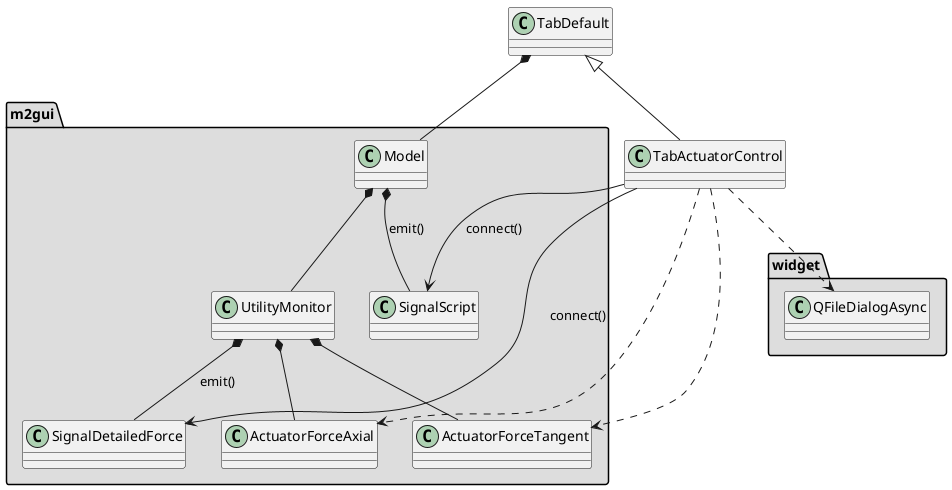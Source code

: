 @startuml
package "m2gui" #DDDDDD {
  Model *-- UtilityMonitor
  Model *-- SignalScript : emit()
  UtilityMonitor *-- SignalDetailedForce : emit()
  UtilityMonitor *-- ActuatorForceAxial
  UtilityMonitor *-- ActuatorForceTangent
}

package "widget" #DDDDDD {
  class QFileDialogAsync
}

TabDefault *-- Model
TabDefault <|-- TabActuatorControl

TabActuatorControl --> SignalScript : connect()
TabActuatorControl --> SignalDetailedForce : connect()
TabActuatorControl ..> ActuatorForceAxial
TabActuatorControl ..> ActuatorForceTangent
TabActuatorControl ..> QFileDialogAsync
@enduml
